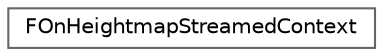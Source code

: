 digraph "Graphical Class Hierarchy"
{
 // INTERACTIVE_SVG=YES
 // LATEX_PDF_SIZE
  bgcolor="transparent";
  edge [fontname=Helvetica,fontsize=10,labelfontname=Helvetica,labelfontsize=10];
  node [fontname=Helvetica,fontsize=10,shape=box,height=0.2,width=0.4];
  rankdir="LR";
  Node0 [id="Node000000",label="FOnHeightmapStreamedContext",height=0.2,width=0.4,color="grey40", fillcolor="white", style="filled",URL="$d4/db6/structFOnHeightmapStreamedContext.html",tooltip=" "];
}
